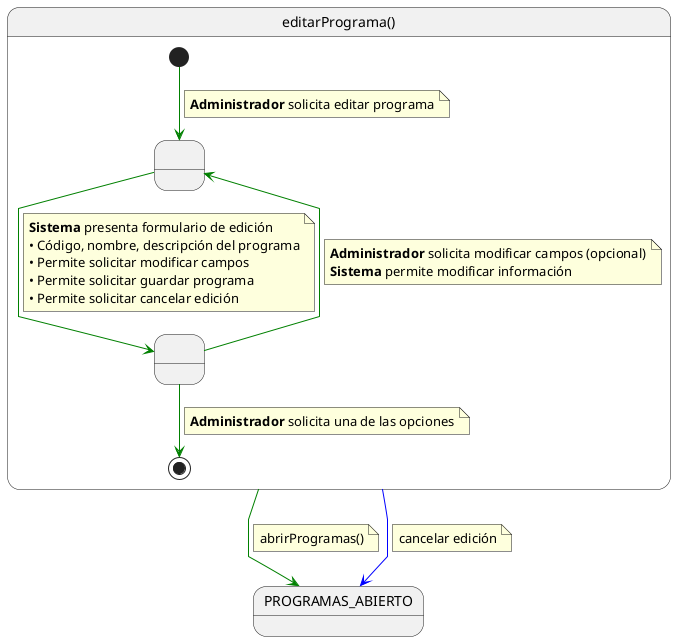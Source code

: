 @startuml editarPrograma

skinparam linetype polyline

state editarPrograma as "editarPrograma()" {

    state " " as EditandoDatos
    state " " as GuardandoDatos

    [*] -[#green]-> EditandoDatos 
    note on link
    <b>Administrador</b> solicita editar programa
    end note    
    
    EditandoDatos -[#green]-> GuardandoDatos
    note on link
    <b>Sistema</b> presenta formulario de edición
    • Código, nombre, descripción del programa
    • Permite solicitar modificar campos
    • Permite solicitar guardar programa
    • Permite solicitar cancelar edición
    end note
    
    GuardandoDatos -[#green]-> EditandoDatos
    note on link
    <b>Administrador</b> solicita modificar campos (opcional)
    <b>Sistema</b> permite modificar información
    end note
    
    GuardandoDatos -[#green]-> [*]
    note on link
    <b>Administrador</b> solicita una de las opciones
    end note
}

editarPrograma -[#green]-> PROGRAMAS_ABIERTO
note on link
abrirProgramas()
end note

editarPrograma -[#blue]-> PROGRAMAS_ABIERTO
note on link
cancelar edición
end note

@enduml